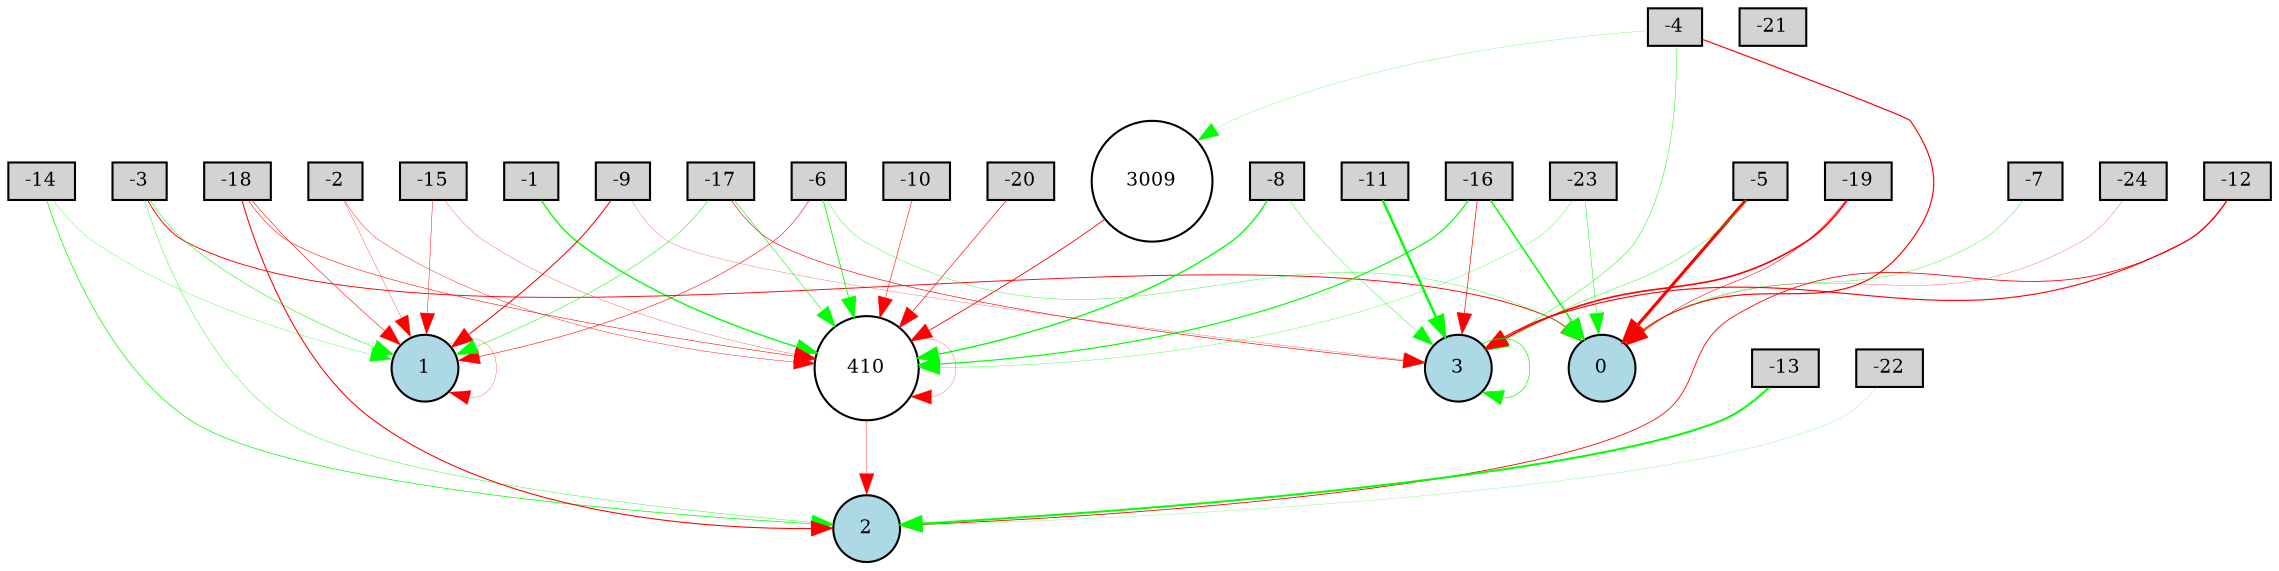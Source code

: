 digraph {
	node [fontsize=9 height=0.2 shape=circle width=0.2]
	-1 [fillcolor=lightgray shape=box style=filled]
	-2 [fillcolor=lightgray shape=box style=filled]
	-3 [fillcolor=lightgray shape=box style=filled]
	-4 [fillcolor=lightgray shape=box style=filled]
	-5 [fillcolor=lightgray shape=box style=filled]
	-6 [fillcolor=lightgray shape=box style=filled]
	-7 [fillcolor=lightgray shape=box style=filled]
	-8 [fillcolor=lightgray shape=box style=filled]
	-9 [fillcolor=lightgray shape=box style=filled]
	-10 [fillcolor=lightgray shape=box style=filled]
	-11 [fillcolor=lightgray shape=box style=filled]
	-12 [fillcolor=lightgray shape=box style=filled]
	-13 [fillcolor=lightgray shape=box style=filled]
	-14 [fillcolor=lightgray shape=box style=filled]
	-15 [fillcolor=lightgray shape=box style=filled]
	-16 [fillcolor=lightgray shape=box style=filled]
	-17 [fillcolor=lightgray shape=box style=filled]
	-18 [fillcolor=lightgray shape=box style=filled]
	-19 [fillcolor=lightgray shape=box style=filled]
	-20 [fillcolor=lightgray shape=box style=filled]
	-21 [fillcolor=lightgray shape=box style=filled]
	-22 [fillcolor=lightgray shape=box style=filled]
	-23 [fillcolor=lightgray shape=box style=filled]
	-24 [fillcolor=lightgray shape=box style=filled]
	0 [fillcolor=lightblue style=filled]
	1 [fillcolor=lightblue style=filled]
	2 [fillcolor=lightblue style=filled]
	3 [fillcolor=lightblue style=filled]
	3009 [fillcolor=white style=filled]
	410 [fillcolor=white style=filled]
	-23 -> 0 [color=green penwidth=0.23985481571789705 style=solid]
	-10 -> 410 [color=red penwidth=0.2612893024327395 style=solid]
	-19 -> 3 [color=red penwidth=0.7882148232247599 style=solid]
	-16 -> 3 [color=red penwidth=0.3300531818966609 style=solid]
	410 -> 2 [color=red penwidth=0.178891313256546 style=solid]
	-18 -> 1 [color=red penwidth=0.2652432431672811 style=solid]
	-2 -> 1 [color=red penwidth=0.15432694016449378 style=solid]
	3 -> 3 [color=green penwidth=0.32734314265275644 style=solid]
	-14 -> 2 [color=green penwidth=0.35471948828069666 style=solid]
	-17 -> 3 [color=red penwidth=0.30532969849130615 style=solid]
	-15 -> 1 [color=red penwidth=0.2238876645922417 style=solid]
	-4 -> 3 [color=green penwidth=0.23599479817813288 style=solid]
	-13 -> 2 [color=green penwidth=0.9506468714685138 style=solid]
	-16 -> 0 [color=green penwidth=0.7210237741963731 style=solid]
	-3 -> 2 [color=green penwidth=0.19789336964715876 style=solid]
	-16 -> 410 [color=green penwidth=0.5650620595382747 style=solid]
	-9 -> 1 [color=red penwidth=0.5013856742402505 style=solid]
	-4 -> 3009 [color=green penwidth=0.11170966112539579 style=solid]
	-18 -> 2 [color=red penwidth=0.5112877472048403 style=solid]
	1 -> 1 [color=red penwidth=0.1276553968253672 style=solid]
	-5 -> 0 [color=red penwidth=1.49865170576016 style=solid]
	-6 -> 1 [color=red penwidth=0.2753970169551935 style=solid]
	410 -> 410 [color=red penwidth=0.13305941058636225 style=solid]
	3009 -> 410 [color=red penwidth=0.4210135942329176 style=solid]
	-12 -> 2 [color=red penwidth=0.41088572838093407 style=solid]
	-11 -> 3 [color=green penwidth=1.154233597209653 style=solid]
	-3 -> 1 [color=green penwidth=0.26314721299477656 style=solid]
	-8 -> 3 [color=green penwidth=0.20107569330754108 style=solid]
	-2 -> 410 [color=red penwidth=0.20317681421298808 style=solid]
	-7 -> 0 [color=green penwidth=0.18615166791133225 style=solid]
	-4 -> 0 [color=red penwidth=0.5663139491582294 style=solid]
	-15 -> 410 [color=red penwidth=0.1387926593070159 style=solid]
	-5 -> 3 [color=green penwidth=0.2138298663029043 style=solid]
	-19 -> 0 [color=red penwidth=0.26788896006593654 style=solid]
	-22 -> 2 [color=green penwidth=0.10162860764303455 style=solid]
	-23 -> 410 [color=green penwidth=0.15370066875014976 style=solid]
	-1 -> 410 [color=green penwidth=0.652682847230641 style=solid]
	-12 -> 3 [color=red penwidth=0.5436919988768623 style=solid]
	-24 -> 0 [color=red penwidth=0.12929691108524025 style=solid]
	-3 -> 0 [color=red penwidth=0.4476474430526032 style=solid]
	-17 -> 1 [color=green penwidth=0.2571179076052522 style=solid]
	-9 -> 3 [color=red penwidth=0.1254489539913328 style=solid]
	-18 -> 410 [color=red penwidth=0.26383954748464067 style=solid]
	-20 -> 410 [color=red penwidth=0.307466351384637 style=solid]
	-17 -> 410 [color=green penwidth=0.2808022567715256 style=solid]
	-6 -> 0 [color=green penwidth=0.1819994685188764 style=solid]
	-8 -> 410 [color=green penwidth=0.643365501269967 style=solid]
	-6 -> 410 [color=green penwidth=0.4199712658798187 style=solid]
	-14 -> 1 [color=green penwidth=0.15273575133595224 style=solid]
}
